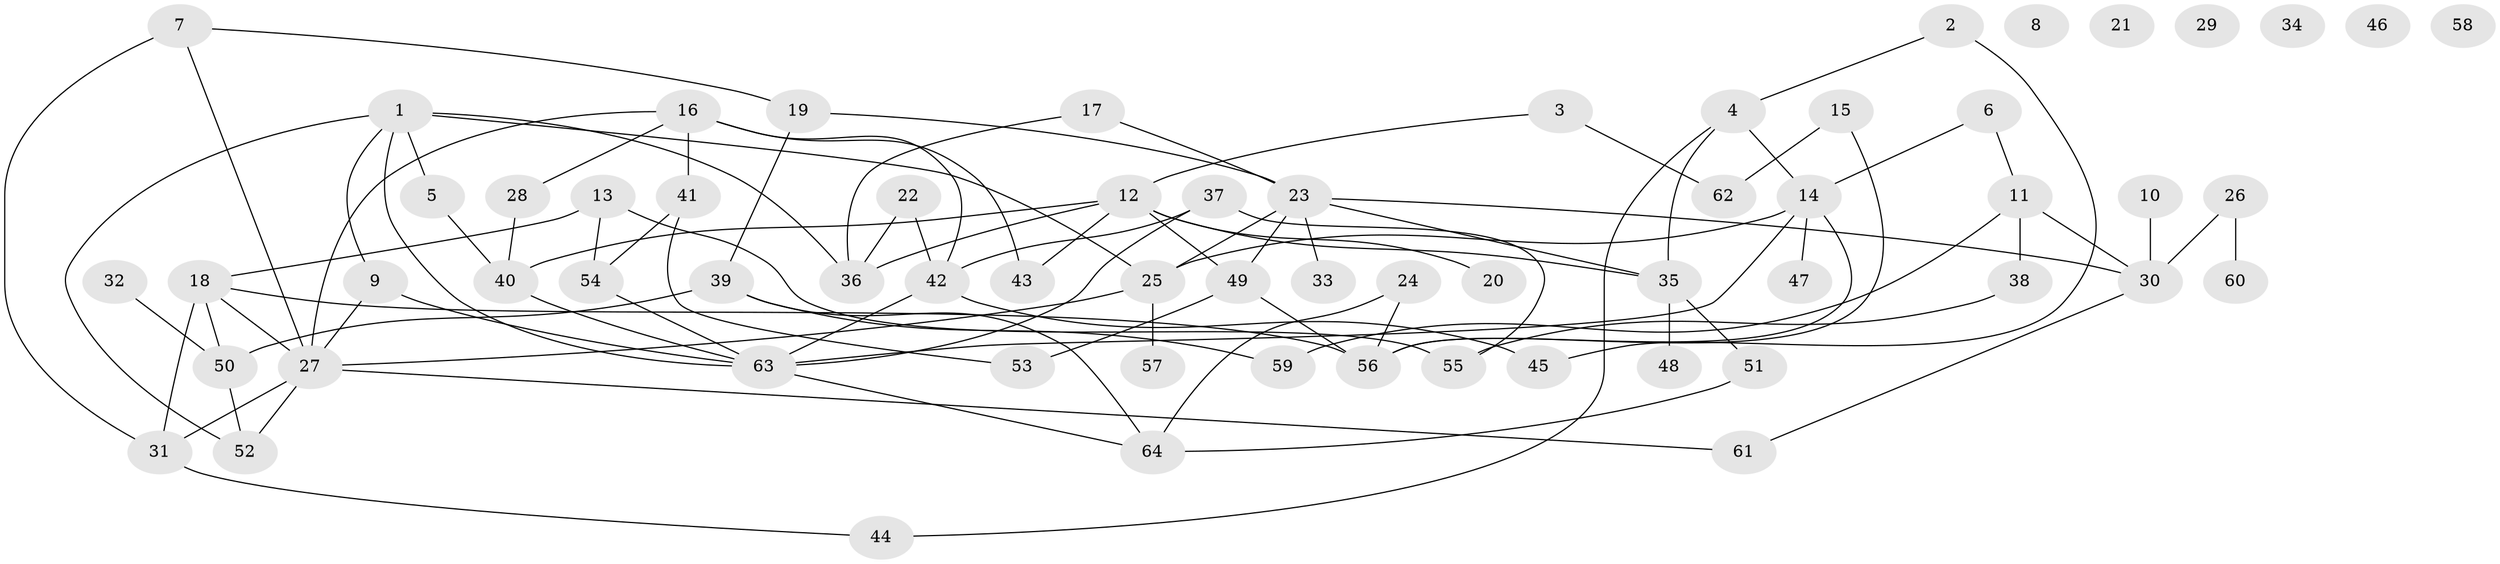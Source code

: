 // coarse degree distribution, {11: 0.038461538461538464, 7: 0.15384615384615385, 1: 0.23076923076923078, 6: 0.07692307692307693, 2: 0.11538461538461539, 5: 0.11538461538461539, 4: 0.19230769230769232, 3: 0.07692307692307693}
// Generated by graph-tools (version 1.1) at 2025/48/03/04/25 22:48:18]
// undirected, 64 vertices, 93 edges
graph export_dot {
  node [color=gray90,style=filled];
  1;
  2;
  3;
  4;
  5;
  6;
  7;
  8;
  9;
  10;
  11;
  12;
  13;
  14;
  15;
  16;
  17;
  18;
  19;
  20;
  21;
  22;
  23;
  24;
  25;
  26;
  27;
  28;
  29;
  30;
  31;
  32;
  33;
  34;
  35;
  36;
  37;
  38;
  39;
  40;
  41;
  42;
  43;
  44;
  45;
  46;
  47;
  48;
  49;
  50;
  51;
  52;
  53;
  54;
  55;
  56;
  57;
  58;
  59;
  60;
  61;
  62;
  63;
  64;
  1 -- 5;
  1 -- 9;
  1 -- 25;
  1 -- 36;
  1 -- 52;
  1 -- 63;
  2 -- 4;
  2 -- 45;
  3 -- 12;
  3 -- 62;
  4 -- 14;
  4 -- 35;
  4 -- 44;
  5 -- 40;
  6 -- 11;
  6 -- 14;
  7 -- 19;
  7 -- 27;
  7 -- 31;
  9 -- 27;
  9 -- 63;
  10 -- 30;
  11 -- 30;
  11 -- 38;
  11 -- 59;
  12 -- 20;
  12 -- 35;
  12 -- 36;
  12 -- 40;
  12 -- 43;
  12 -- 49;
  13 -- 18;
  13 -- 54;
  13 -- 55;
  14 -- 25;
  14 -- 47;
  14 -- 56;
  14 -- 63;
  15 -- 56;
  15 -- 62;
  16 -- 27;
  16 -- 28;
  16 -- 41;
  16 -- 42;
  16 -- 43;
  17 -- 23;
  17 -- 36;
  18 -- 27;
  18 -- 31;
  18 -- 50;
  18 -- 56;
  19 -- 23;
  19 -- 39;
  22 -- 36;
  22 -- 42;
  23 -- 25;
  23 -- 30;
  23 -- 33;
  23 -- 35;
  23 -- 49;
  24 -- 56;
  24 -- 64;
  25 -- 27;
  25 -- 57;
  26 -- 30;
  26 -- 60;
  27 -- 31;
  27 -- 52;
  27 -- 61;
  28 -- 40;
  30 -- 61;
  31 -- 44;
  32 -- 50;
  35 -- 48;
  35 -- 51;
  37 -- 42;
  37 -- 55;
  37 -- 63;
  38 -- 55;
  39 -- 50;
  39 -- 59;
  39 -- 64;
  40 -- 63;
  41 -- 53;
  41 -- 54;
  42 -- 45;
  42 -- 63;
  49 -- 53;
  49 -- 56;
  50 -- 52;
  51 -- 64;
  54 -- 63;
  63 -- 64;
}
